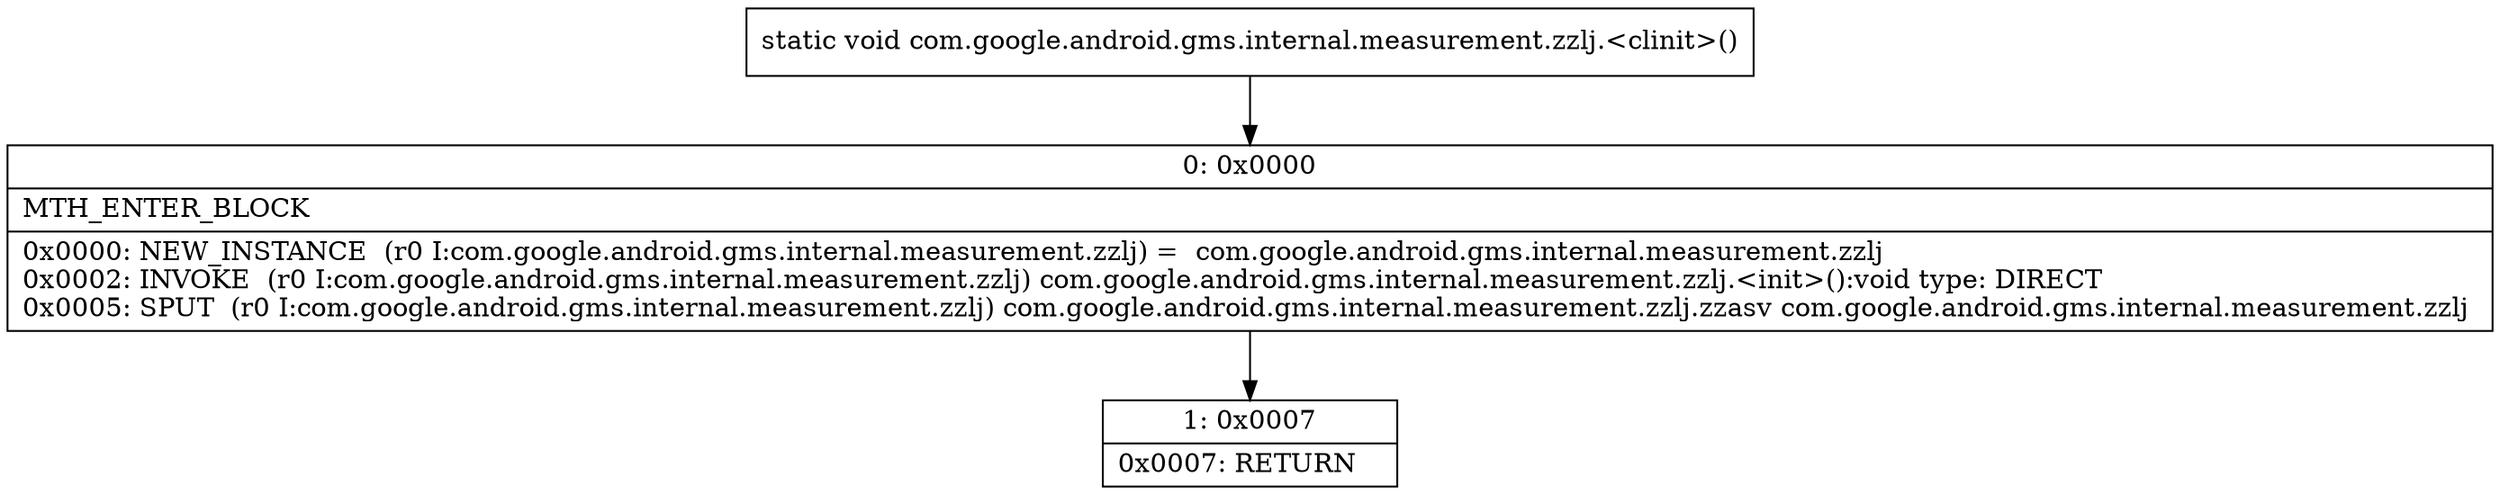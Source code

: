 digraph "CFG forcom.google.android.gms.internal.measurement.zzlj.\<clinit\>()V" {
Node_0 [shape=record,label="{0\:\ 0x0000|MTH_ENTER_BLOCK\l|0x0000: NEW_INSTANCE  (r0 I:com.google.android.gms.internal.measurement.zzlj) =  com.google.android.gms.internal.measurement.zzlj \l0x0002: INVOKE  (r0 I:com.google.android.gms.internal.measurement.zzlj) com.google.android.gms.internal.measurement.zzlj.\<init\>():void type: DIRECT \l0x0005: SPUT  (r0 I:com.google.android.gms.internal.measurement.zzlj) com.google.android.gms.internal.measurement.zzlj.zzasv com.google.android.gms.internal.measurement.zzlj \l}"];
Node_1 [shape=record,label="{1\:\ 0x0007|0x0007: RETURN   \l}"];
MethodNode[shape=record,label="{static void com.google.android.gms.internal.measurement.zzlj.\<clinit\>() }"];
MethodNode -> Node_0;
Node_0 -> Node_1;
}

